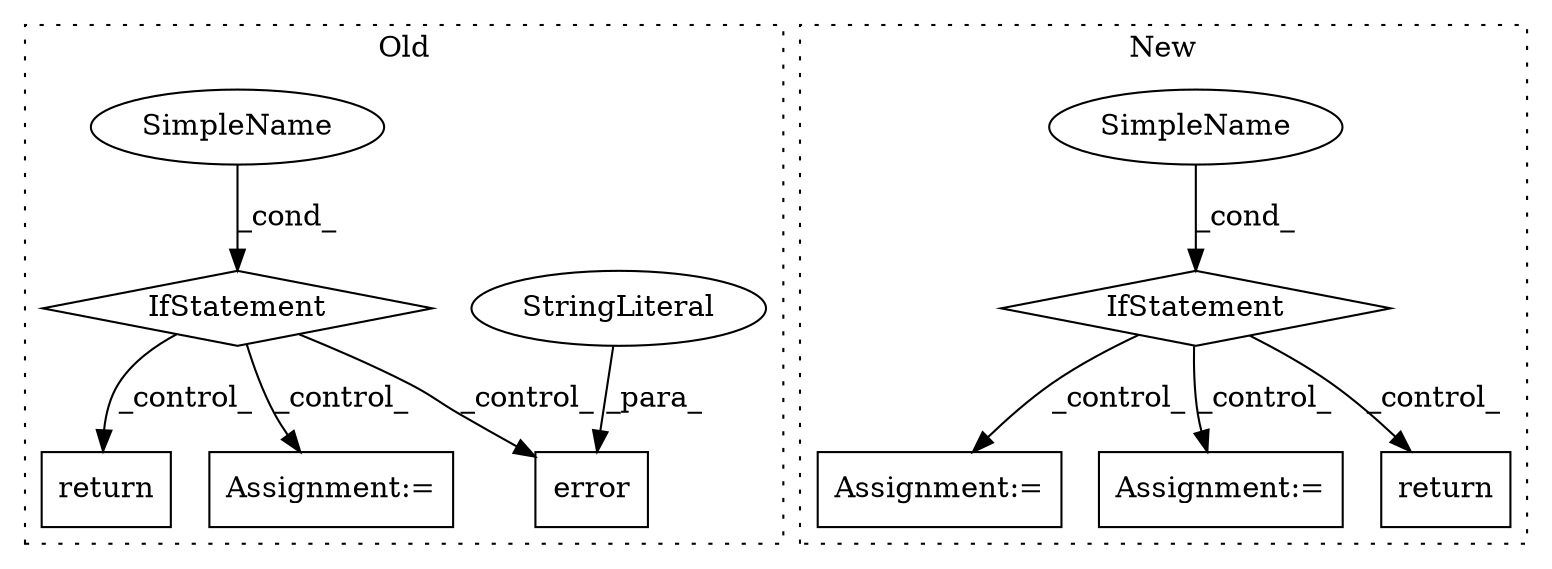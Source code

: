 digraph G {
subgraph cluster0 {
1 [label="error" a="32" s="7362,7399" l="6,1" shape="box"];
3 [label="StringLiteral" a="45" s="7368" l="26" shape="ellipse"];
4 [label="IfStatement" a="25" s="6995,7010" l="4,2" shape="diamond"];
5 [label="SimpleName" a="42" s="6999" l="11" shape="ellipse"];
10 [label="return" a="41" s="7020" l="7" shape="box"];
11 [label="Assignment:=" a="7" s="7540" l="35" shape="box"];
label = "Old";
style="dotted";
}
subgraph cluster1 {
2 [label="IfStatement" a="25" s="7565,7585" l="4,2" shape="diamond"];
6 [label="Assignment:=" a="7" s="7840" l="1" shape="box"];
7 [label="SimpleName" a="42" s="7569" l="16" shape="ellipse"];
8 [label="Assignment:=" a="7" s="7785" l="1" shape="box"];
9 [label="return" a="41" s="7633" l="7" shape="box"];
label = "New";
style="dotted";
}
2 -> 9 [label="_control_"];
2 -> 6 [label="_control_"];
2 -> 8 [label="_control_"];
3 -> 1 [label="_para_"];
4 -> 1 [label="_control_"];
4 -> 10 [label="_control_"];
4 -> 11 [label="_control_"];
5 -> 4 [label="_cond_"];
7 -> 2 [label="_cond_"];
}